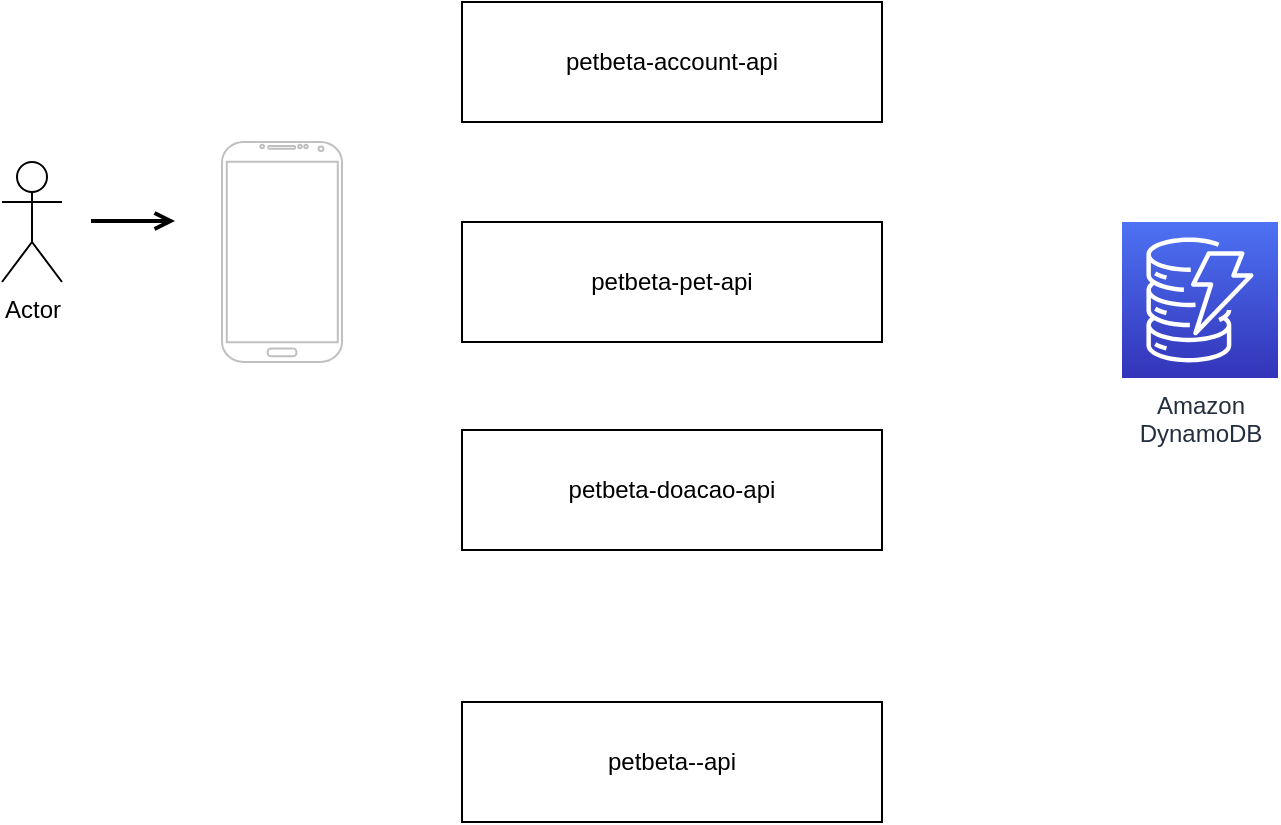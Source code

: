 <mxfile version="15.1.0" type="github">
  <diagram id="Ht1M8jgEwFfnCIfOTk4-" name="Page-1">
    <mxGraphModel dx="1278" dy="579" grid="1" gridSize="10" guides="1" tooltips="1" connect="1" arrows="1" fold="1" page="1" pageScale="1" pageWidth="1169" pageHeight="827" math="0" shadow="0">
      <root>
        <mxCell id="0" />
        <mxCell id="1" parent="0" />
        <mxCell id="UEzPUAAOIrF-is8g5C7q-88" value="" style="edgeStyle=orthogonalEdgeStyle;rounded=0;orthogonalLoop=1;jettySize=auto;html=1;endArrow=open;endFill=0;strokeWidth=2;" parent="1" edge="1">
          <mxGeometry relative="1" as="geometry">
            <mxPoint x="114.5" y="279.5" as="sourcePoint" />
            <mxPoint x="156.508" y="279.5" as="targetPoint" />
          </mxGeometry>
        </mxCell>
        <mxCell id="UEzPUAAOIrF-is8g5C7q-87" value="Amazon&lt;br&gt;DynamoDB" style="outlineConnect=0;fontColor=#232F3E;gradientColor=#4D72F3;gradientDirection=north;fillColor=#3334B9;strokeColor=#ffffff;dashed=0;verticalLabelPosition=bottom;verticalAlign=top;align=center;html=1;fontSize=12;fontStyle=0;aspect=fixed;shape=mxgraph.aws4.resourceIcon;resIcon=mxgraph.aws4.dynamodb;labelBackgroundColor=#ffffff;" parent="1" vertex="1">
          <mxGeometry x="630" y="280" width="78" height="78" as="geometry" />
        </mxCell>
        <mxCell id="rDESYYua5IFjKcB7Q5w1-2" value="Actor" style="shape=umlActor;verticalLabelPosition=bottom;verticalAlign=top;html=1;outlineConnect=0;" vertex="1" parent="1">
          <mxGeometry x="70" y="250" width="30" height="60" as="geometry" />
        </mxCell>
        <mxCell id="rDESYYua5IFjKcB7Q5w1-4" value="" style="verticalLabelPosition=bottom;verticalAlign=top;html=1;shadow=0;dashed=0;strokeWidth=1;shape=mxgraph.android.phone2;strokeColor=#c0c0c0;" vertex="1" parent="1">
          <mxGeometry x="180" y="240" width="60" height="110" as="geometry" />
        </mxCell>
        <mxCell id="rDESYYua5IFjKcB7Q5w1-7" value="petbeta-account-api" style="rounded=0;whiteSpace=wrap;html=1;" vertex="1" parent="1">
          <mxGeometry x="300" y="170" width="210" height="60" as="geometry" />
        </mxCell>
        <mxCell id="rDESYYua5IFjKcB7Q5w1-8" value="petbeta-pet-api" style="rounded=0;whiteSpace=wrap;html=1;" vertex="1" parent="1">
          <mxGeometry x="300" y="280" width="210" height="60" as="geometry" />
        </mxCell>
        <mxCell id="rDESYYua5IFjKcB7Q5w1-9" value="petbeta-doacao-api" style="rounded=0;whiteSpace=wrap;html=1;" vertex="1" parent="1">
          <mxGeometry x="300" y="384" width="210" height="60" as="geometry" />
        </mxCell>
        <mxCell id="rDESYYua5IFjKcB7Q5w1-10" value="petbeta--api" style="rounded=0;whiteSpace=wrap;html=1;" vertex="1" parent="1">
          <mxGeometry x="300" y="520" width="210" height="60" as="geometry" />
        </mxCell>
      </root>
    </mxGraphModel>
  </diagram>
</mxfile>
